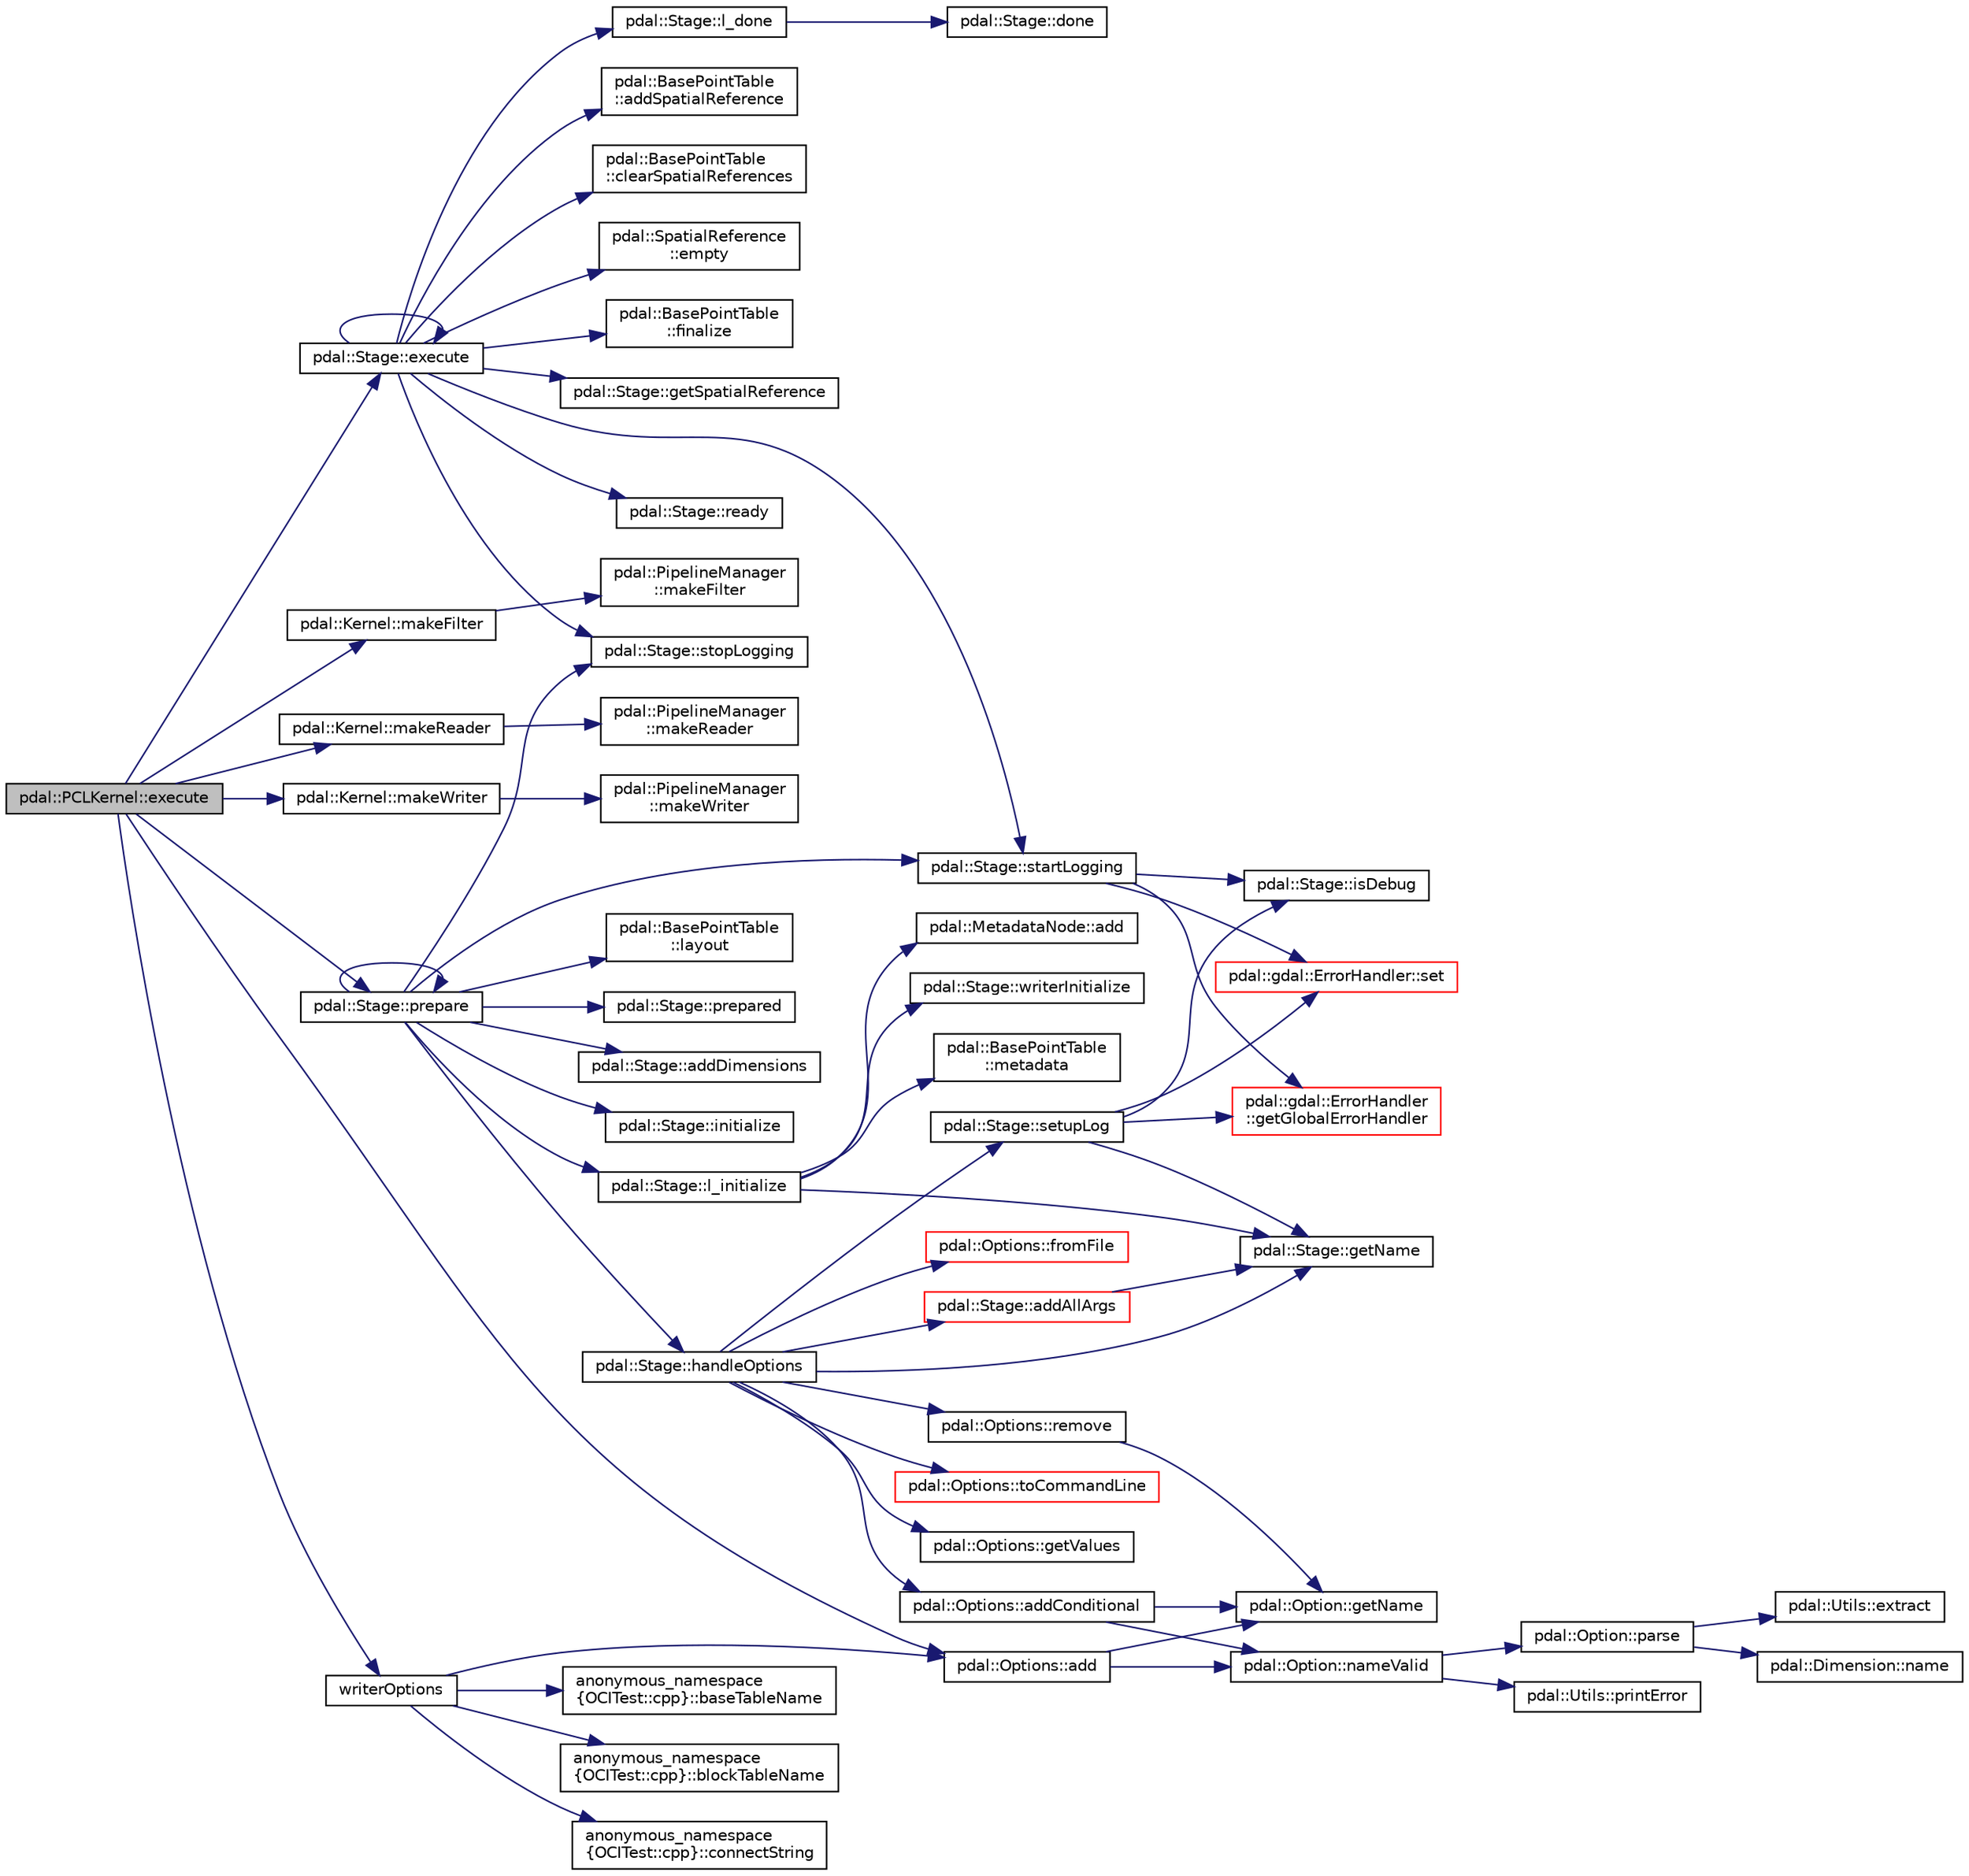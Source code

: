 digraph "pdal::PCLKernel::execute"
{
  edge [fontname="Helvetica",fontsize="10",labelfontname="Helvetica",labelfontsize="10"];
  node [fontname="Helvetica",fontsize="10",shape=record];
  rankdir="LR";
  Node1 [label="pdal::PCLKernel::execute",height=0.2,width=0.4,color="black", fillcolor="grey75", style="filled", fontcolor="black"];
  Node1 -> Node2 [color="midnightblue",fontsize="10",style="solid",fontname="Helvetica"];
  Node2 [label="pdal::Options::add",height=0.2,width=0.4,color="black", fillcolor="white", style="filled",URL="$classpdal_1_1Options.html#a30826da39f9c4716412141eeeb719032"];
  Node2 -> Node3 [color="midnightblue",fontsize="10",style="solid",fontname="Helvetica"];
  Node3 [label="pdal::Option::getName",height=0.2,width=0.4,color="black", fillcolor="white", style="filled",URL="$classpdal_1_1Option.html#ad2b7a736742fb343e421fa326ef45c23"];
  Node2 -> Node4 [color="midnightblue",fontsize="10",style="solid",fontname="Helvetica"];
  Node4 [label="pdal::Option::nameValid",height=0.2,width=0.4,color="black", fillcolor="white", style="filled",URL="$classpdal_1_1Option.html#aef4422b88464a9cad83b3c11bf1f8cdd"];
  Node4 -> Node5 [color="midnightblue",fontsize="10",style="solid",fontname="Helvetica"];
  Node5 [label="pdal::Option::parse",height=0.2,width=0.4,color="black", fillcolor="white", style="filled",URL="$classpdal_1_1Option.html#a978a36cf9180d3636ea770988961952b"];
  Node5 -> Node6 [color="midnightblue",fontsize="10",style="solid",fontname="Helvetica"];
  Node6 [label="pdal::Utils::extract",height=0.2,width=0.4,color="black", fillcolor="white", style="filled",URL="$namespacepdal_1_1Utils.html#acae5a19cd66121b77e2599daec48413d"];
  Node5 -> Node7 [color="midnightblue",fontsize="10",style="solid",fontname="Helvetica"];
  Node7 [label="pdal::Dimension::name",height=0.2,width=0.4,color="black", fillcolor="white", style="filled",URL="$namespacepdal_1_1Dimension.html#af3176b0b7e6b4be000317846cf7c2718"];
  Node4 -> Node8 [color="midnightblue",fontsize="10",style="solid",fontname="Helvetica"];
  Node8 [label="pdal::Utils::printError",height=0.2,width=0.4,color="black", fillcolor="white", style="filled",URL="$namespacepdal_1_1Utils.html#ada321695f57c876ef51227bdf5b84f7a"];
  Node1 -> Node9 [color="midnightblue",fontsize="10",style="solid",fontname="Helvetica"];
  Node9 [label="pdal::Stage::execute",height=0.2,width=0.4,color="black", fillcolor="white", style="filled",URL="$classpdal_1_1Stage.html#a1615c4aa5ec5e48f90d73f0e7a796935"];
  Node9 -> Node10 [color="midnightblue",fontsize="10",style="solid",fontname="Helvetica"];
  Node10 [label="pdal::BasePointTable\l::addSpatialReference",height=0.2,width=0.4,color="black", fillcolor="white", style="filled",URL="$classpdal_1_1BasePointTable.html#a670592aca912391f1a90073a2031e5e0"];
  Node9 -> Node11 [color="midnightblue",fontsize="10",style="solid",fontname="Helvetica"];
  Node11 [label="pdal::BasePointTable\l::clearSpatialReferences",height=0.2,width=0.4,color="black", fillcolor="white", style="filled",URL="$classpdal_1_1BasePointTable.html#aa3ed63a9e1a8897ccb7dc81a614f6141"];
  Node9 -> Node12 [color="midnightblue",fontsize="10",style="solid",fontname="Helvetica"];
  Node12 [label="pdal::SpatialReference\l::empty",height=0.2,width=0.4,color="black", fillcolor="white", style="filled",URL="$classpdal_1_1SpatialReference.html#a48fa2f7e79ea172b62ad2e874ff01610"];
  Node9 -> Node9 [color="midnightblue",fontsize="10",style="solid",fontname="Helvetica"];
  Node9 -> Node13 [color="midnightblue",fontsize="10",style="solid",fontname="Helvetica"];
  Node13 [label="pdal::BasePointTable\l::finalize",height=0.2,width=0.4,color="black", fillcolor="white", style="filled",URL="$classpdal_1_1BasePointTable.html#a2554cd260c437c9b1e4a017a28a5c7de"];
  Node9 -> Node14 [color="midnightblue",fontsize="10",style="solid",fontname="Helvetica"];
  Node14 [label="pdal::Stage::getSpatialReference",height=0.2,width=0.4,color="black", fillcolor="white", style="filled",URL="$classpdal_1_1Stage.html#a9889b4446f40daa6f4cd7bfe3c567839"];
  Node9 -> Node15 [color="midnightblue",fontsize="10",style="solid",fontname="Helvetica"];
  Node15 [label="pdal::Stage::l_done",height=0.2,width=0.4,color="black", fillcolor="white", style="filled",URL="$classpdal_1_1Stage.html#a1b00532ede55b90a7b6332a2966f5626"];
  Node15 -> Node16 [color="midnightblue",fontsize="10",style="solid",fontname="Helvetica"];
  Node16 [label="pdal::Stage::done",height=0.2,width=0.4,color="black", fillcolor="white", style="filled",URL="$classpdal_1_1Stage.html#a2444e73dc41bfc0b94981909595ef2ca"];
  Node9 -> Node17 [color="midnightblue",fontsize="10",style="solid",fontname="Helvetica"];
  Node17 [label="pdal::Stage::ready",height=0.2,width=0.4,color="black", fillcolor="white", style="filled",URL="$classpdal_1_1Stage.html#afb562c59c53ed8120df9106655eb2543"];
  Node9 -> Node18 [color="midnightblue",fontsize="10",style="solid",fontname="Helvetica"];
  Node18 [label="pdal::Stage::startLogging",height=0.2,width=0.4,color="black", fillcolor="white", style="filled",URL="$classpdal_1_1Stage.html#a74cf636cb0f633411e4e40dcd718508a"];
  Node18 -> Node19 [color="midnightblue",fontsize="10",style="solid",fontname="Helvetica"];
  Node19 [label="pdal::gdal::ErrorHandler\l::getGlobalErrorHandler",height=0.2,width=0.4,color="red", fillcolor="white", style="filled",URL="$classpdal_1_1gdal_1_1ErrorHandler.html#a56e0125595a43bf3b0cbd0b9a4bc55ea"];
  Node18 -> Node20 [color="midnightblue",fontsize="10",style="solid",fontname="Helvetica"];
  Node20 [label="pdal::Stage::isDebug",height=0.2,width=0.4,color="black", fillcolor="white", style="filled",URL="$classpdal_1_1Stage.html#aec4fb27c40bb4b032ff003a89a950dd4"];
  Node18 -> Node21 [color="midnightblue",fontsize="10",style="solid",fontname="Helvetica"];
  Node21 [label="pdal::gdal::ErrorHandler::set",height=0.2,width=0.4,color="red", fillcolor="white", style="filled",URL="$classpdal_1_1gdal_1_1ErrorHandler.html#ace1cff928ab179f671181ebaf4d280a4"];
  Node9 -> Node22 [color="midnightblue",fontsize="10",style="solid",fontname="Helvetica"];
  Node22 [label="pdal::Stage::stopLogging",height=0.2,width=0.4,color="black", fillcolor="white", style="filled",URL="$classpdal_1_1Stage.html#ae49e996fe285350923a3bf44d027adad"];
  Node1 -> Node23 [color="midnightblue",fontsize="10",style="solid",fontname="Helvetica"];
  Node23 [label="pdal::Kernel::makeFilter",height=0.2,width=0.4,color="black", fillcolor="white", style="filled",URL="$classpdal_1_1Kernel.html#acd6973d1bdac9c16cedfaa19594b860b"];
  Node23 -> Node24 [color="midnightblue",fontsize="10",style="solid",fontname="Helvetica"];
  Node24 [label="pdal::PipelineManager\l::makeFilter",height=0.2,width=0.4,color="black", fillcolor="white", style="filled",URL="$classpdal_1_1PipelineManager.html#a8626f2e57d8d35b4e5379f36a842ccbf"];
  Node1 -> Node25 [color="midnightblue",fontsize="10",style="solid",fontname="Helvetica"];
  Node25 [label="pdal::Kernel::makeReader",height=0.2,width=0.4,color="black", fillcolor="white", style="filled",URL="$classpdal_1_1Kernel.html#a96467a73a6f109cf7c04275a4bd76aa8"];
  Node25 -> Node26 [color="midnightblue",fontsize="10",style="solid",fontname="Helvetica"];
  Node26 [label="pdal::PipelineManager\l::makeReader",height=0.2,width=0.4,color="black", fillcolor="white", style="filled",URL="$classpdal_1_1PipelineManager.html#a1ed693ba560749af6f5a20e73474b09b"];
  Node1 -> Node27 [color="midnightblue",fontsize="10",style="solid",fontname="Helvetica"];
  Node27 [label="pdal::Kernel::makeWriter",height=0.2,width=0.4,color="black", fillcolor="white", style="filled",URL="$classpdal_1_1Kernel.html#a5095d9efbd0f2b755e851179b8a0f658"];
  Node27 -> Node28 [color="midnightblue",fontsize="10",style="solid",fontname="Helvetica"];
  Node28 [label="pdal::PipelineManager\l::makeWriter",height=0.2,width=0.4,color="black", fillcolor="white", style="filled",URL="$classpdal_1_1PipelineManager.html#a5d818c00afd49f76e4284474fc0f4f3f"];
  Node1 -> Node29 [color="midnightblue",fontsize="10",style="solid",fontname="Helvetica"];
  Node29 [label="pdal::Stage::prepare",height=0.2,width=0.4,color="black", fillcolor="white", style="filled",URL="$classpdal_1_1Stage.html#a4b9296a59f8852b3d08630f1086bfbea"];
  Node29 -> Node30 [color="midnightblue",fontsize="10",style="solid",fontname="Helvetica"];
  Node30 [label="pdal::Stage::addDimensions",height=0.2,width=0.4,color="black", fillcolor="white", style="filled",URL="$classpdal_1_1Stage.html#a7ec627c76e1c30fc53780bd81d08d4ad"];
  Node29 -> Node31 [color="midnightblue",fontsize="10",style="solid",fontname="Helvetica"];
  Node31 [label="pdal::Stage::handleOptions",height=0.2,width=0.4,color="black", fillcolor="white", style="filled",URL="$classpdal_1_1Stage.html#a75f17f9b67f48f6aab1d98aadefc4d5c"];
  Node31 -> Node32 [color="midnightblue",fontsize="10",style="solid",fontname="Helvetica"];
  Node32 [label="pdal::Stage::addAllArgs",height=0.2,width=0.4,color="red", fillcolor="white", style="filled",URL="$classpdal_1_1Stage.html#a75ff99f7b665c6573e304ed4148dd99e"];
  Node32 -> Node33 [color="midnightblue",fontsize="10",style="solid",fontname="Helvetica"];
  Node33 [label="pdal::Stage::getName",height=0.2,width=0.4,color="black", fillcolor="white", style="filled",URL="$classpdal_1_1Stage.html#a6c81d6fbbac17ebe4cd63806916cc750"];
  Node31 -> Node34 [color="midnightblue",fontsize="10",style="solid",fontname="Helvetica"];
  Node34 [label="pdal::Options::getValues",height=0.2,width=0.4,color="black", fillcolor="white", style="filled",URL="$classpdal_1_1Options.html#a99aa4c0c7ba443d584f741d22d37f6a5"];
  Node31 -> Node35 [color="midnightblue",fontsize="10",style="solid",fontname="Helvetica"];
  Node35 [label="pdal::Options::addConditional",height=0.2,width=0.4,color="black", fillcolor="white", style="filled",URL="$classpdal_1_1Options.html#aab2dd4f9208512ad8c38a71ad9d2c98b"];
  Node35 -> Node3 [color="midnightblue",fontsize="10",style="solid",fontname="Helvetica"];
  Node35 -> Node4 [color="midnightblue",fontsize="10",style="solid",fontname="Helvetica"];
  Node31 -> Node36 [color="midnightblue",fontsize="10",style="solid",fontname="Helvetica"];
  Node36 [label="pdal::Options::fromFile",height=0.2,width=0.4,color="red", fillcolor="white", style="filled",URL="$classpdal_1_1Options.html#a541bdbfe72511dad8a22236f0a3cb2ab"];
  Node31 -> Node37 [color="midnightblue",fontsize="10",style="solid",fontname="Helvetica"];
  Node37 [label="pdal::Options::remove",height=0.2,width=0.4,color="black", fillcolor="white", style="filled",URL="$classpdal_1_1Options.html#a0d9ebe7f77b36dea85b51eb0098a5df0"];
  Node37 -> Node3 [color="midnightblue",fontsize="10",style="solid",fontname="Helvetica"];
  Node31 -> Node38 [color="midnightblue",fontsize="10",style="solid",fontname="Helvetica"];
  Node38 [label="pdal::Options::toCommandLine",height=0.2,width=0.4,color="red", fillcolor="white", style="filled",URL="$classpdal_1_1Options.html#afb18dcc4f3883b8413171db00482959c"];
  Node31 -> Node33 [color="midnightblue",fontsize="10",style="solid",fontname="Helvetica"];
  Node31 -> Node39 [color="midnightblue",fontsize="10",style="solid",fontname="Helvetica"];
  Node39 [label="pdal::Stage::setupLog",height=0.2,width=0.4,color="black", fillcolor="white", style="filled",URL="$classpdal_1_1Stage.html#ab94db25b14b94de1f62f9738327accd2"];
  Node39 -> Node33 [color="midnightblue",fontsize="10",style="solid",fontname="Helvetica"];
  Node39 -> Node19 [color="midnightblue",fontsize="10",style="solid",fontname="Helvetica"];
  Node39 -> Node21 [color="midnightblue",fontsize="10",style="solid",fontname="Helvetica"];
  Node39 -> Node20 [color="midnightblue",fontsize="10",style="solid",fontname="Helvetica"];
  Node29 -> Node40 [color="midnightblue",fontsize="10",style="solid",fontname="Helvetica"];
  Node40 [label="pdal::Stage::initialize",height=0.2,width=0.4,color="black", fillcolor="white", style="filled",URL="$classpdal_1_1Stage.html#a5b422f842a6374b448439df99fe6e07e"];
  Node29 -> Node41 [color="midnightblue",fontsize="10",style="solid",fontname="Helvetica"];
  Node41 [label="pdal::Stage::l_initialize",height=0.2,width=0.4,color="black", fillcolor="white", style="filled",URL="$classpdal_1_1Stage.html#a6c85dfbf6a674dbc2eda76a79efada48"];
  Node41 -> Node42 [color="midnightblue",fontsize="10",style="solid",fontname="Helvetica"];
  Node42 [label="pdal::BasePointTable\l::metadata",height=0.2,width=0.4,color="black", fillcolor="white", style="filled",URL="$classpdal_1_1BasePointTable.html#a03429472e71e5dd323bc92319f4a9df6"];
  Node41 -> Node43 [color="midnightblue",fontsize="10",style="solid",fontname="Helvetica"];
  Node43 [label="pdal::MetadataNode::add",height=0.2,width=0.4,color="black", fillcolor="white", style="filled",URL="$classpdal_1_1MetadataNode.html#af2c1c5d91f6ab47a804aa8a0a1b043c2"];
  Node41 -> Node33 [color="midnightblue",fontsize="10",style="solid",fontname="Helvetica"];
  Node41 -> Node44 [color="midnightblue",fontsize="10",style="solid",fontname="Helvetica"];
  Node44 [label="pdal::Stage::writerInitialize",height=0.2,width=0.4,color="black", fillcolor="white", style="filled",URL="$classpdal_1_1Stage.html#a0d7c0bb23ed18577b1aa58b02448487f"];
  Node29 -> Node45 [color="midnightblue",fontsize="10",style="solid",fontname="Helvetica"];
  Node45 [label="pdal::BasePointTable\l::layout",height=0.2,width=0.4,color="black", fillcolor="white", style="filled",URL="$classpdal_1_1BasePointTable.html#a7e3a12a1f29e6cd10d8669ed3d07eb94"];
  Node29 -> Node29 [color="midnightblue",fontsize="10",style="solid",fontname="Helvetica"];
  Node29 -> Node46 [color="midnightblue",fontsize="10",style="solid",fontname="Helvetica"];
  Node46 [label="pdal::Stage::prepared",height=0.2,width=0.4,color="black", fillcolor="white", style="filled",URL="$classpdal_1_1Stage.html#affff6bc9dbff793d074d76333c5732dd"];
  Node29 -> Node18 [color="midnightblue",fontsize="10",style="solid",fontname="Helvetica"];
  Node29 -> Node22 [color="midnightblue",fontsize="10",style="solid",fontname="Helvetica"];
  Node1 -> Node47 [color="midnightblue",fontsize="10",style="solid",fontname="Helvetica"];
  Node47 [label="writerOptions",height=0.2,width=0.4,color="black", fillcolor="white", style="filled",URL="$OCITest_8cpp.html#a2895bbda54dda93a0d4b7e0947874134"];
  Node47 -> Node2 [color="midnightblue",fontsize="10",style="solid",fontname="Helvetica"];
  Node47 -> Node48 [color="midnightblue",fontsize="10",style="solid",fontname="Helvetica"];
  Node48 [label="anonymous_namespace\l\{OCITest::cpp\}::baseTableName",height=0.2,width=0.4,color="black", fillcolor="white", style="filled",URL="$namespaceanonymous__namespace_02OCITest_8cpp_03.html#a1380dded253231dc713e62e8ff93c442"];
  Node47 -> Node49 [color="midnightblue",fontsize="10",style="solid",fontname="Helvetica"];
  Node49 [label="anonymous_namespace\l\{OCITest::cpp\}::blockTableName",height=0.2,width=0.4,color="black", fillcolor="white", style="filled",URL="$namespaceanonymous__namespace_02OCITest_8cpp_03.html#a157eaa1497d3aed10470f2c1b9571b6e"];
  Node47 -> Node50 [color="midnightblue",fontsize="10",style="solid",fontname="Helvetica"];
  Node50 [label="anonymous_namespace\l\{OCITest::cpp\}::connectString",height=0.2,width=0.4,color="black", fillcolor="white", style="filled",URL="$namespaceanonymous__namespace_02OCITest_8cpp_03.html#a16b0d908e41f34b0693fc46ce9c44aef"];
}
